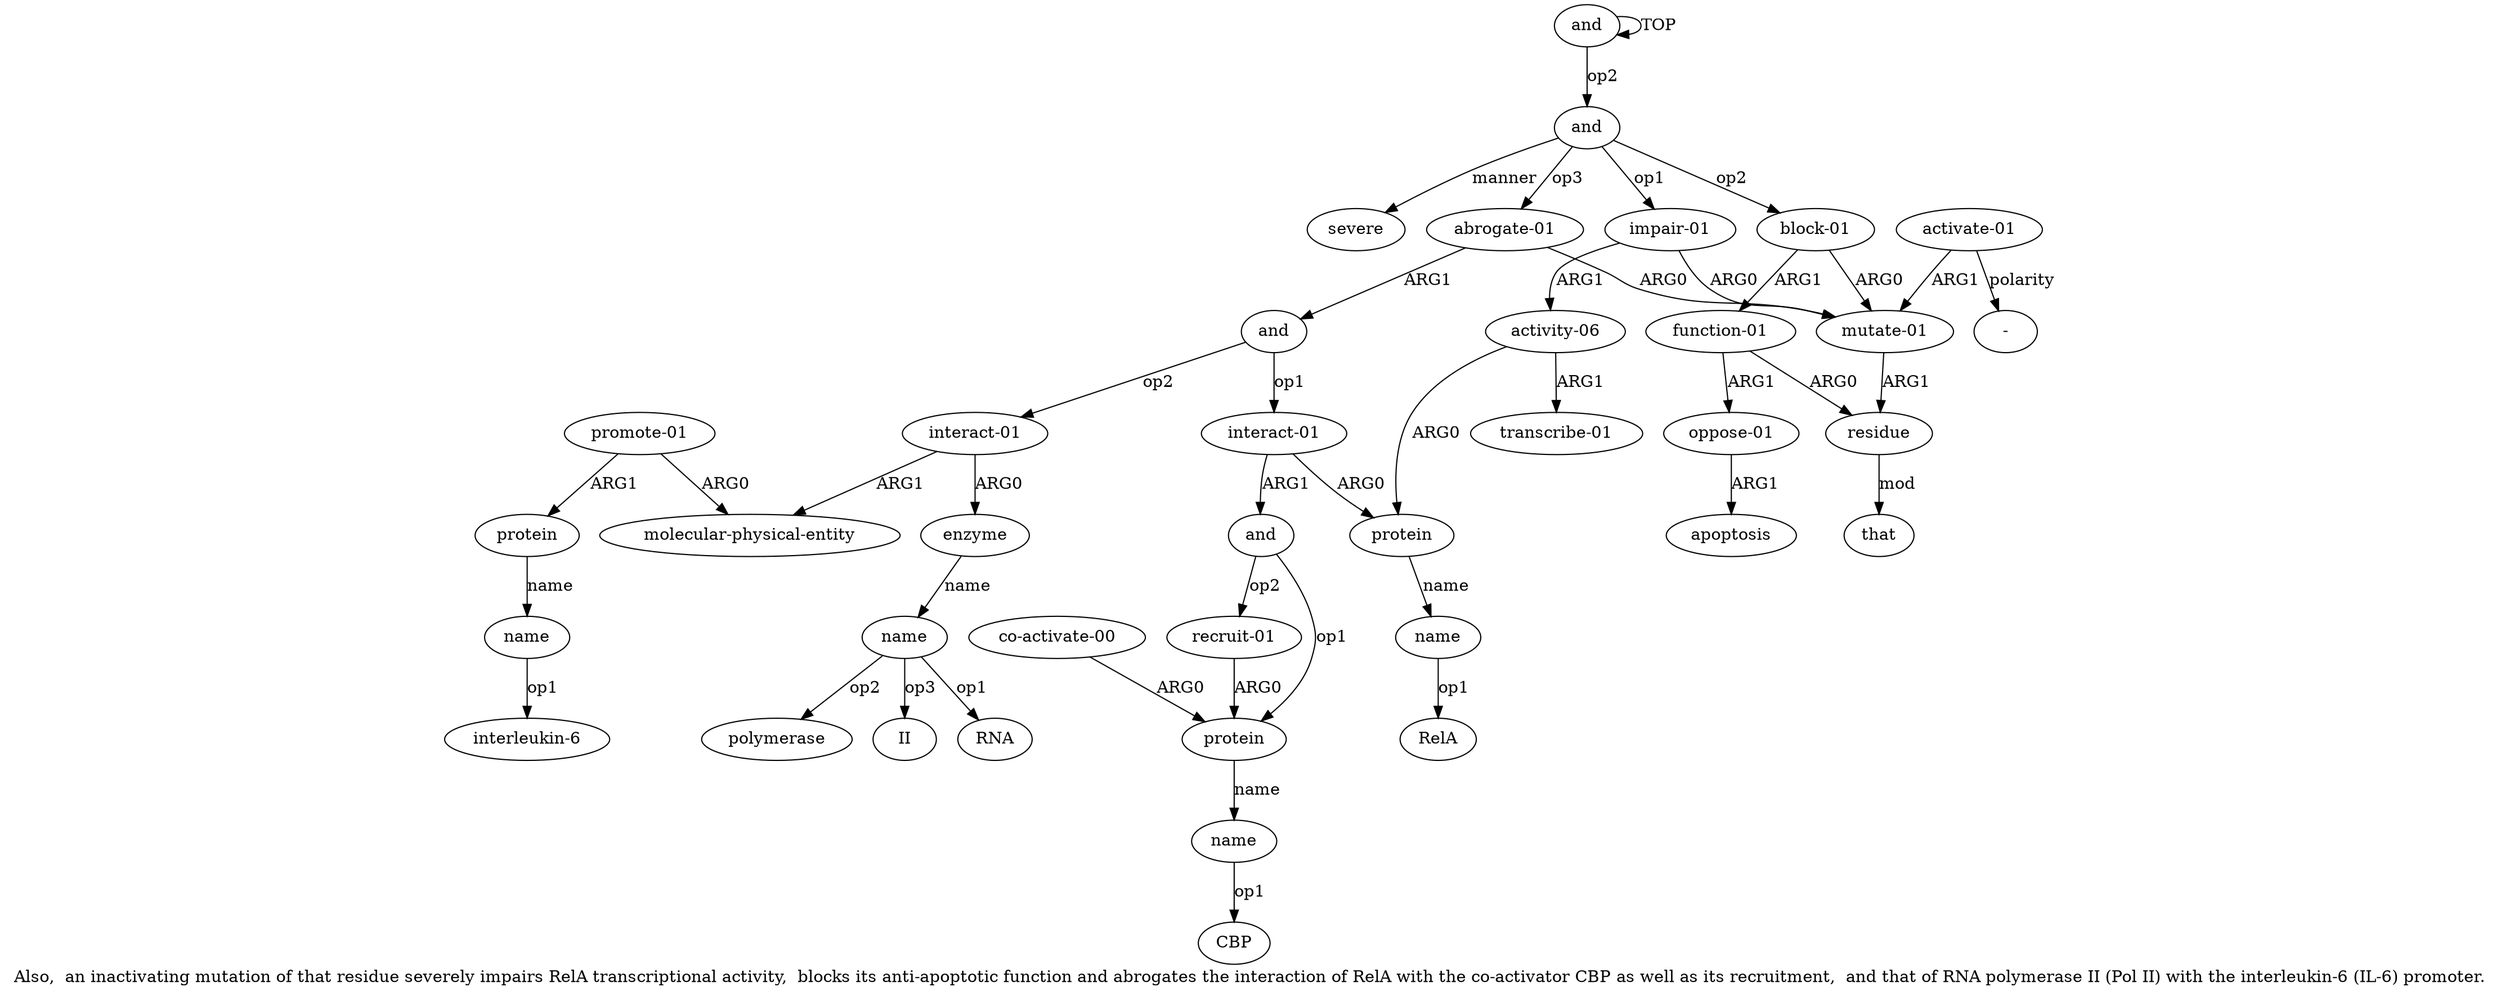 digraph  {
	graph [label="Also,  an inactivating mutation of that residue severely impairs RelA transcriptional activity,  blocks its anti-apoptotic function \
and abrogates the interaction of RelA with the co-activator CBP as well as its recruitment,  and that of RNA polymerase II (Pol \
II) with the interleukin-6 (IL-6) promoter."];
	node [label="\N"];
	a20	 [color=black,
		gold_ind=20,
		gold_label=name,
		label=name,
		test_ind=20,
		test_label=name];
	"a20 CBP"	 [color=black,
		gold_ind=-1,
		gold_label=CBP,
		label=CBP,
		test_ind=-1,
		test_label=CBP];
	a20 -> "a20 CBP" [key=0,
	color=black,
	gold_label=op1,
	label=op1,
	test_label=op1];
a21 [color=black,
	gold_ind=21,
	gold_label="co-activate-00",
	label="co-activate-00",
	test_ind=21,
	test_label="co-activate-00"];
a19 [color=black,
	gold_ind=19,
	gold_label=protein,
	label=protein,
	test_ind=19,
	test_label=protein];
a21 -> a19 [key=0,
color=black,
gold_label=ARG0,
label=ARG0,
test_label=ARG0];
a22 [color=black,
gold_ind=22,
gold_label="recruit-01",
label="recruit-01",
test_ind=22,
test_label="recruit-01"];
a22 -> a19 [key=0,
color=black,
gold_label=ARG0,
label=ARG0,
test_label=ARG0];
a23 [color=black,
gold_ind=23,
gold_label="interact-01",
label="interact-01",
test_ind=23,
test_label="interact-01"];
a24 [color=black,
gold_ind=24,
gold_label=enzyme,
label=enzyme,
test_ind=24,
test_label=enzyme];
a23 -> a24 [key=0,
color=black,
gold_label=ARG0,
label=ARG0,
test_label=ARG0];
a26 [color=black,
gold_ind=26,
gold_label="molecular-physical-entity",
label="molecular-physical-entity",
test_ind=26,
test_label="molecular-physical-entity"];
a23 -> a26 [key=0,
color=black,
gold_label=ARG1,
label=ARG1,
test_label=ARG1];
a25 [color=black,
gold_ind=25,
gold_label=name,
label=name,
test_ind=25,
test_label=name];
a24 -> a25 [key=0,
color=black,
gold_label=name,
label=name,
test_label=name];
"a25 II" [color=black,
gold_ind=-1,
gold_label=II,
label=II,
test_ind=-1,
test_label=II];
a25 -> "a25 II" [key=0,
color=black,
gold_label=op3,
label=op3,
test_label=op3];
"a25 RNA" [color=black,
gold_ind=-1,
gold_label=RNA,
label=RNA,
test_ind=-1,
test_label=RNA];
a25 -> "a25 RNA" [key=0,
color=black,
gold_label=op1,
label=op1,
test_label=op1];
"a25 polymerase" [color=black,
gold_ind=-1,
gold_label=polymerase,
label=polymerase,
test_ind=-1,
test_label=polymerase];
a25 -> "a25 polymerase" [key=0,
color=black,
gold_label=op2,
label=op2,
test_label=op2];
a27 [color=black,
gold_ind=27,
gold_label="promote-01",
label="promote-01",
test_ind=27,
test_label="promote-01"];
a27 -> a26 [key=0,
color=black,
gold_label=ARG0,
label=ARG0,
test_label=ARG0];
a28 [color=black,
gold_ind=28,
gold_label=protein,
label=protein,
test_ind=28,
test_label=protein];
a27 -> a28 [key=0,
color=black,
gold_label=ARG1,
label=ARG1,
test_label=ARG1];
a29 [color=black,
gold_ind=29,
gold_label=name,
label=name,
test_ind=29,
test_label=name];
a28 -> a29 [key=0,
color=black,
gold_label=name,
label=name,
test_label=name];
"a29 interleukin-6" [color=black,
gold_ind=-1,
gold_label="interleukin-6",
label="interleukin-6",
test_ind=-1,
test_label="interleukin-6"];
a29 -> "a29 interleukin-6" [key=0,
color=black,
gold_label=op1,
label=op1,
test_label=op1];
a30 [color=black,
gold_ind=30,
gold_label=severe,
label=severe,
test_ind=30,
test_label=severe];
"a9 RelA" [color=black,
gold_ind=-1,
gold_label=RelA,
label=RelA,
test_ind=-1,
test_label=RelA];
"a6 -" [color=black,
gold_ind=-1,
gold_label="-",
label="-",
test_ind=-1,
test_label="-"];
a15 [color=black,
gold_ind=15,
gold_label="abrogate-01",
label="abrogate-01",
test_ind=15,
test_label="abrogate-01"];
a16 [color=black,
gold_ind=16,
gold_label=and,
label=and,
test_ind=16,
test_label=and];
a15 -> a16 [key=0,
color=black,
gold_label=ARG1,
label=ARG1,
test_label=ARG1];
a3 [color=black,
gold_ind=3,
gold_label="mutate-01",
label="mutate-01",
test_ind=3,
test_label="mutate-01"];
a15 -> a3 [key=0,
color=black,
gold_label=ARG0,
label=ARG0,
test_label=ARG0];
a14 [color=black,
gold_ind=14,
gold_label=apoptosis,
label=apoptosis,
test_ind=14,
test_label=apoptosis];
a17 [color=black,
gold_ind=17,
gold_label="interact-01",
label="interact-01",
test_ind=17,
test_label="interact-01"];
a18 [color=black,
gold_ind=18,
gold_label=and,
label=and,
test_ind=18,
test_label=and];
a17 -> a18 [key=0,
color=black,
gold_label=ARG1,
label=ARG1,
test_label=ARG1];
a8 [color=black,
gold_ind=8,
gold_label=protein,
label=protein,
test_ind=8,
test_label=protein];
a17 -> a8 [key=0,
color=black,
gold_label=ARG0,
label=ARG0,
test_label=ARG0];
a16 -> a23 [key=0,
color=black,
gold_label=op2,
label=op2,
test_label=op2];
a16 -> a17 [key=0,
color=black,
gold_label=op1,
label=op1,
test_label=op1];
a11 [color=black,
gold_ind=11,
gold_label="block-01",
label="block-01",
test_ind=11,
test_label="block-01"];
a12 [color=black,
gold_ind=12,
gold_label="function-01",
label="function-01",
test_ind=12,
test_label="function-01"];
a11 -> a12 [key=0,
color=black,
gold_label=ARG1,
label=ARG1,
test_label=ARG1];
a11 -> a3 [key=0,
color=black,
gold_label=ARG0,
label=ARG0,
test_label=ARG0];
a10 [color=black,
gold_ind=10,
gold_label="transcribe-01",
label="transcribe-01",
test_ind=10,
test_label="transcribe-01"];
a13 [color=black,
gold_ind=13,
gold_label="oppose-01",
label="oppose-01",
test_ind=13,
test_label="oppose-01"];
a13 -> a14 [key=0,
color=black,
gold_label=ARG1,
label=ARG1,
test_label=ARG1];
a12 -> a13 [key=0,
color=black,
gold_label=ARG1,
label=ARG1,
test_label=ARG1];
a4 [color=black,
gold_ind=4,
gold_label=residue,
label=residue,
test_ind=4,
test_label=residue];
a12 -> a4 [key=0,
color=black,
gold_label=ARG0,
label=ARG0,
test_label=ARG0];
a19 -> a20 [key=0,
color=black,
gold_label=name,
label=name,
test_label=name];
a18 -> a22 [key=0,
color=black,
gold_label=op2,
label=op2,
test_label=op2];
a18 -> a19 [key=0,
color=black,
gold_label=op1,
label=op1,
test_label=op1];
a1 [color=black,
gold_ind=1,
gold_label=and,
label=and,
test_ind=1,
test_label=and];
a1 -> a30 [key=0,
color=black,
gold_label=manner,
label=manner,
test_label=manner];
a1 -> a15 [key=0,
color=black,
gold_label=op3,
label=op3,
test_label=op3];
a1 -> a11 [key=0,
color=black,
gold_label=op2,
label=op2,
test_label=op2];
a2 [color=black,
gold_ind=2,
gold_label="impair-01",
label="impair-01",
test_ind=2,
test_label="impair-01"];
a1 -> a2 [key=0,
color=black,
gold_label=op1,
label=op1,
test_label=op1];
a0 [color=black,
gold_ind=0,
gold_label=and,
label=and,
test_ind=0,
test_label=and];
a0 -> a1 [key=0,
color=black,
gold_label=op2,
label=op2,
test_label=op2];
a0 -> a0 [key=0,
color=black,
gold_label=TOP,
label=TOP,
test_label=TOP];
a3 -> a4 [key=0,
color=black,
gold_label=ARG1,
label=ARG1,
test_label=ARG1];
a2 -> a3 [key=0,
color=black,
gold_label=ARG0,
label=ARG0,
test_label=ARG0];
a7 [color=black,
gold_ind=7,
gold_label="activity-06",
label="activity-06",
test_ind=7,
test_label="activity-06"];
a2 -> a7 [key=0,
color=black,
gold_label=ARG1,
label=ARG1,
test_label=ARG1];
a5 [color=black,
gold_ind=5,
gold_label=that,
label=that,
test_ind=5,
test_label=that];
a4 -> a5 [key=0,
color=black,
gold_label=mod,
label=mod,
test_label=mod];
a7 -> a10 [key=0,
color=black,
gold_label=ARG1,
label=ARG1,
test_label=ARG1];
a7 -> a8 [key=0,
color=black,
gold_label=ARG0,
label=ARG0,
test_label=ARG0];
a6 [color=black,
gold_ind=6,
gold_label="activate-01",
label="activate-01",
test_ind=6,
test_label="activate-01"];
a6 -> "a6 -" [key=0,
color=black,
gold_label=polarity,
label=polarity,
test_label=polarity];
a6 -> a3 [key=0,
color=black,
gold_label=ARG1,
label=ARG1,
test_label=ARG1];
a9 [color=black,
gold_ind=9,
gold_label=name,
label=name,
test_ind=9,
test_label=name];
a9 -> "a9 RelA" [key=0,
color=black,
gold_label=op1,
label=op1,
test_label=op1];
a8 -> a9 [key=0,
color=black,
gold_label=name,
label=name,
test_label=name];
}
